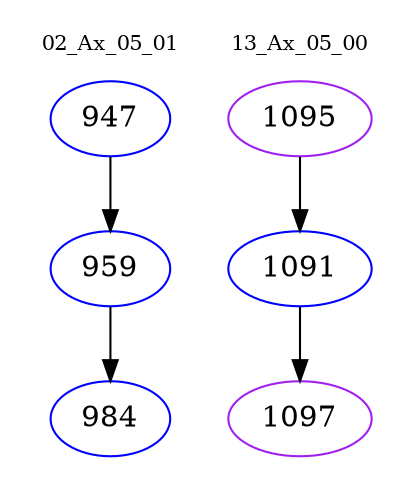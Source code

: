 digraph{
subgraph cluster_0 {
color = white
label = "02_Ax_05_01";
fontsize=10;
T0_947 [label="947", color="blue"]
T0_947 -> T0_959 [color="black"]
T0_959 [label="959", color="blue"]
T0_959 -> T0_984 [color="black"]
T0_984 [label="984", color="blue"]
}
subgraph cluster_1 {
color = white
label = "13_Ax_05_00";
fontsize=10;
T1_1095 [label="1095", color="purple"]
T1_1095 -> T1_1091 [color="black"]
T1_1091 [label="1091", color="blue"]
T1_1091 -> T1_1097 [color="black"]
T1_1097 [label="1097", color="purple"]
}
}
